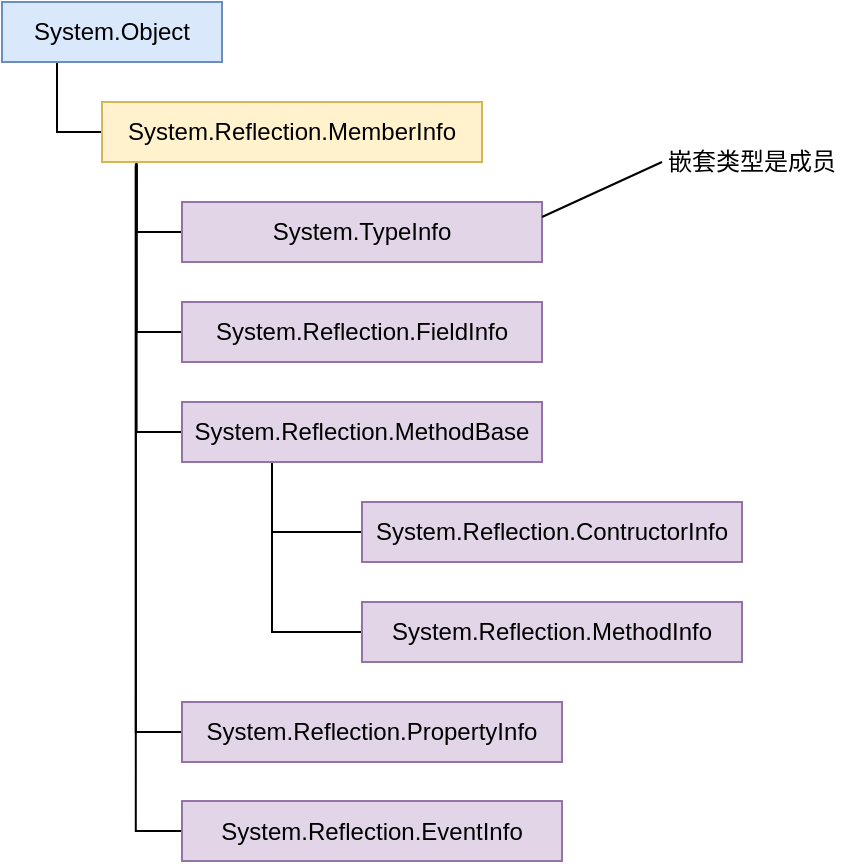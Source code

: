 <mxfile version="13.9.9" type="device"><diagram id="M5DGyeN3w9UXloci0mx5" name="第 1 页"><mxGraphModel dx="763" dy="670" grid="1" gridSize="10" guides="1" tooltips="1" connect="1" arrows="1" fold="1" page="1" pageScale="1" pageWidth="827" pageHeight="1169" math="0" shadow="0"><root><mxCell id="0"/><mxCell id="1" parent="0"/><mxCell id="LikbK8khQ2fNOp5avbRW-11" style="edgeStyle=orthogonalEdgeStyle;rounded=0;orthogonalLoop=1;jettySize=auto;html=1;entryX=0;entryY=0.5;entryDx=0;entryDy=0;exitX=0.25;exitY=1;exitDx=0;exitDy=0;endArrow=none;endFill=0;" edge="1" parent="1" source="LikbK8khQ2fNOp5avbRW-1" target="LikbK8khQ2fNOp5avbRW-2"><mxGeometry relative="1" as="geometry"/></mxCell><mxCell id="LikbK8khQ2fNOp5avbRW-1" value="System.Object" style="rounded=0;whiteSpace=wrap;html=1;fillColor=#dae8fc;strokeColor=#6c8ebf;" vertex="1" parent="1"><mxGeometry x="150" y="170" width="110" height="30" as="geometry"/></mxCell><mxCell id="LikbK8khQ2fNOp5avbRW-12" style="edgeStyle=orthogonalEdgeStyle;rounded=0;orthogonalLoop=1;jettySize=auto;html=1;entryX=0;entryY=0.5;entryDx=0;entryDy=0;endArrow=none;endFill=0;exitX=0.091;exitY=1;exitDx=0;exitDy=0;exitPerimeter=0;" edge="1" parent="1" source="LikbK8khQ2fNOp5avbRW-2" target="LikbK8khQ2fNOp5avbRW-3"><mxGeometry relative="1" as="geometry"/></mxCell><mxCell id="LikbK8khQ2fNOp5avbRW-13" style="edgeStyle=orthogonalEdgeStyle;rounded=0;orthogonalLoop=1;jettySize=auto;html=1;entryX=0;entryY=0.5;entryDx=0;entryDy=0;endArrow=none;endFill=0;exitX=0.091;exitY=1.044;exitDx=0;exitDy=0;exitPerimeter=0;" edge="1" parent="1" source="LikbK8khQ2fNOp5avbRW-2" target="LikbK8khQ2fNOp5avbRW-4"><mxGeometry relative="1" as="geometry"/></mxCell><mxCell id="LikbK8khQ2fNOp5avbRW-14" style="edgeStyle=orthogonalEdgeStyle;rounded=0;orthogonalLoop=1;jettySize=auto;html=1;entryX=0;entryY=0.5;entryDx=0;entryDy=0;endArrow=none;endFill=0;exitX=0.091;exitY=1.033;exitDx=0;exitDy=0;exitPerimeter=0;" edge="1" parent="1" source="LikbK8khQ2fNOp5avbRW-2" target="LikbK8khQ2fNOp5avbRW-5"><mxGeometry relative="1" as="geometry"/></mxCell><mxCell id="LikbK8khQ2fNOp5avbRW-17" style="edgeStyle=orthogonalEdgeStyle;rounded=0;orthogonalLoop=1;jettySize=auto;html=1;entryX=0;entryY=0.5;entryDx=0;entryDy=0;endArrow=none;endFill=0;exitX=0.089;exitY=1.023;exitDx=0;exitDy=0;exitPerimeter=0;" edge="1" parent="1" source="LikbK8khQ2fNOp5avbRW-2" target="LikbK8khQ2fNOp5avbRW-8"><mxGeometry relative="1" as="geometry"/></mxCell><mxCell id="LikbK8khQ2fNOp5avbRW-18" style="edgeStyle=orthogonalEdgeStyle;rounded=0;orthogonalLoop=1;jettySize=auto;html=1;entryX=0;entryY=0.5;entryDx=0;entryDy=0;endArrow=none;endFill=0;exitX=0.089;exitY=1.069;exitDx=0;exitDy=0;exitPerimeter=0;" edge="1" parent="1" source="LikbK8khQ2fNOp5avbRW-2" target="LikbK8khQ2fNOp5avbRW-9"><mxGeometry relative="1" as="geometry"/></mxCell><mxCell id="LikbK8khQ2fNOp5avbRW-2" value="System.Reflection.MemberInfo" style="rounded=0;whiteSpace=wrap;html=1;fillColor=#fff2cc;strokeColor=#d6b656;" vertex="1" parent="1"><mxGeometry x="200" y="220" width="190" height="30" as="geometry"/></mxCell><mxCell id="LikbK8khQ2fNOp5avbRW-3" value="System.TypeInfo" style="rounded=0;whiteSpace=wrap;html=1;fillColor=#e1d5e7;strokeColor=#9673a6;" vertex="1" parent="1"><mxGeometry x="240" y="270" width="180" height="30" as="geometry"/></mxCell><mxCell id="LikbK8khQ2fNOp5avbRW-4" value="System.Reflection.FieldInfo" style="rounded=0;whiteSpace=wrap;html=1;fillColor=#e1d5e7;strokeColor=#9673a6;" vertex="1" parent="1"><mxGeometry x="240" y="320" width="180" height="30" as="geometry"/></mxCell><mxCell id="LikbK8khQ2fNOp5avbRW-15" style="edgeStyle=orthogonalEdgeStyle;rounded=0;orthogonalLoop=1;jettySize=auto;html=1;entryX=0;entryY=0.5;entryDx=0;entryDy=0;endArrow=none;endFill=0;exitX=0.25;exitY=1;exitDx=0;exitDy=0;" edge="1" parent="1" source="LikbK8khQ2fNOp5avbRW-5" target="LikbK8khQ2fNOp5avbRW-6"><mxGeometry relative="1" as="geometry"/></mxCell><mxCell id="LikbK8khQ2fNOp5avbRW-16" style="edgeStyle=orthogonalEdgeStyle;rounded=0;orthogonalLoop=1;jettySize=auto;html=1;entryX=0;entryY=0.5;entryDx=0;entryDy=0;endArrow=none;endFill=0;exitX=0.25;exitY=1;exitDx=0;exitDy=0;" edge="1" parent="1" source="LikbK8khQ2fNOp5avbRW-5" target="LikbK8khQ2fNOp5avbRW-7"><mxGeometry relative="1" as="geometry"/></mxCell><mxCell id="LikbK8khQ2fNOp5avbRW-5" value="System.Reflection.MethodBase" style="rounded=0;whiteSpace=wrap;html=1;fillColor=#e1d5e7;strokeColor=#9673a6;" vertex="1" parent="1"><mxGeometry x="240" y="370" width="180" height="30" as="geometry"/></mxCell><mxCell id="LikbK8khQ2fNOp5avbRW-6" value="System.Reflection.ContructorInfo" style="rounded=0;whiteSpace=wrap;html=1;fillColor=#e1d5e7;strokeColor=#9673a6;" vertex="1" parent="1"><mxGeometry x="330" y="420" width="190" height="30" as="geometry"/></mxCell><mxCell id="LikbK8khQ2fNOp5avbRW-7" value="System.Reflection.MethodInfo" style="rounded=0;whiteSpace=wrap;html=1;fillColor=#e1d5e7;strokeColor=#9673a6;" vertex="1" parent="1"><mxGeometry x="330" y="470" width="190" height="30" as="geometry"/></mxCell><mxCell id="LikbK8khQ2fNOp5avbRW-8" value="System.Reflection.PropertyInfo" style="rounded=0;whiteSpace=wrap;html=1;fillColor=#e1d5e7;strokeColor=#9673a6;" vertex="1" parent="1"><mxGeometry x="240" y="520" width="190" height="30" as="geometry"/></mxCell><mxCell id="LikbK8khQ2fNOp5avbRW-9" value="System.Reflection.EventInfo" style="rounded=0;whiteSpace=wrap;html=1;fillColor=#e1d5e7;strokeColor=#9673a6;" vertex="1" parent="1"><mxGeometry x="240" y="569.5" width="190" height="30" as="geometry"/></mxCell><mxCell id="LikbK8khQ2fNOp5avbRW-19" value="嵌套类型是成员" style="text;html=1;strokeColor=none;fillColor=none;align=center;verticalAlign=middle;whiteSpace=wrap;rounded=0;" vertex="1" parent="1"><mxGeometry x="470" y="240" width="110" height="20" as="geometry"/></mxCell><mxCell id="LikbK8khQ2fNOp5avbRW-20" value="" style="endArrow=none;html=1;exitX=1;exitY=0.25;exitDx=0;exitDy=0;" edge="1" parent="1" source="LikbK8khQ2fNOp5avbRW-3"><mxGeometry width="50" height="50" relative="1" as="geometry"><mxPoint x="430" y="300" as="sourcePoint"/><mxPoint x="480" y="250" as="targetPoint"/></mxGeometry></mxCell></root></mxGraphModel></diagram></mxfile>